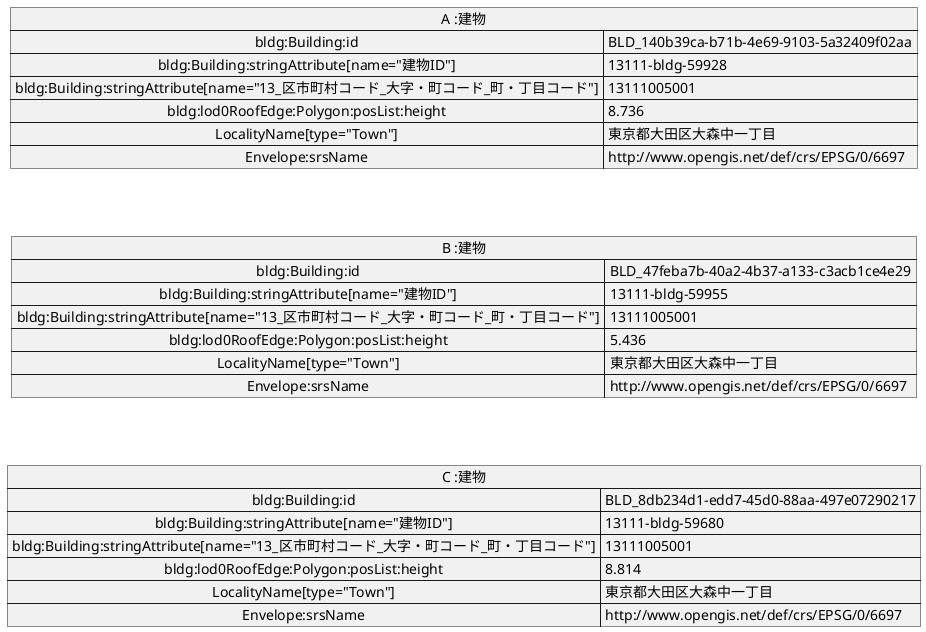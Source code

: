 @startuml
map "A :建物" as A {
 bldg:Building:id => BLD_140b39ca-b71b-4e69-9103-5a32409f02aa
 bldg:Building:stringAttribute[name="建物ID"] => 13111-bldg-59928
 bldg:Building:stringAttribute[name="13_区市町村コード_大字・町コード_町・丁目コード"] => 13111005001
 bldg:lod0RoofEdge:Polygon:posList:height => 8.736
 LocalityName[type="Town"] => 東京都大田区大森中一丁目
 Envelope:srsName => http://www.opengis.net/def/crs/EPSG/0/6697
}
map "B :建物" as B {
 bldg:Building:id => BLD_47feba7b-40a2-4b37-a133-c3acb1ce4e29
 bldg:Building:stringAttribute[name="建物ID"] => 13111-bldg-59955
 bldg:Building:stringAttribute[name="13_区市町村コード_大字・町コード_町・丁目コード"] => 13111005001
 bldg:lod0RoofEdge:Polygon:posList:height => 5.436
 LocalityName[type="Town"] => 東京都大田区大森中一丁目
 Envelope:srsName => http://www.opengis.net/def/crs/EPSG/0/6697
}
map "C :建物" as C {
 bldg:Building:id => BLD_8db234d1-edd7-45d0-88aa-497e07290217
 bldg:Building:stringAttribute[name="建物ID"] => 13111-bldg-59680
 bldg:Building:stringAttribute[name="13_区市町村コード_大字・町コード_町・丁目コード"] => 13111005001
 bldg:lod0RoofEdge:Polygon:posList:height => 8.814
 LocalityName[type="Town"] => 東京都大田区大森中一丁目
 Envelope:srsName => http://www.opengis.net/def/crs/EPSG/0/6697
}
A -[hidden]- B
B -[hidden]- C
@enduml
